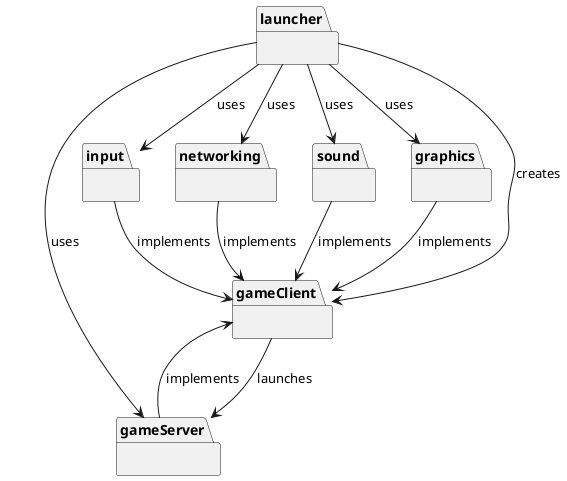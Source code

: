 @startuml

package "launcher" {
    
}

package "gameClient" {
    
}

package "gameServer" {

}

package "input" {
    
}

package "networking" {
    
}

package "sound" {
    
}

' package "utils" {
    
' }

package "graphics" {
    
}

launcher --> gameClient : creates
launcher --> input : uses
launcher --> networking : uses
launcher --> sound : uses
' launcher --> utils : uses
launcher --> graphics : uses
launcher --> gameServer : uses

input --> gameClient : implements
networking --> gameClient : implements
sound --> gameClient : implements
' utils --> gameClient : implements
graphics --> gameClient : implements
gameServer --> gameClient : implements
gameClient --> gameServer : launches


@enduml
